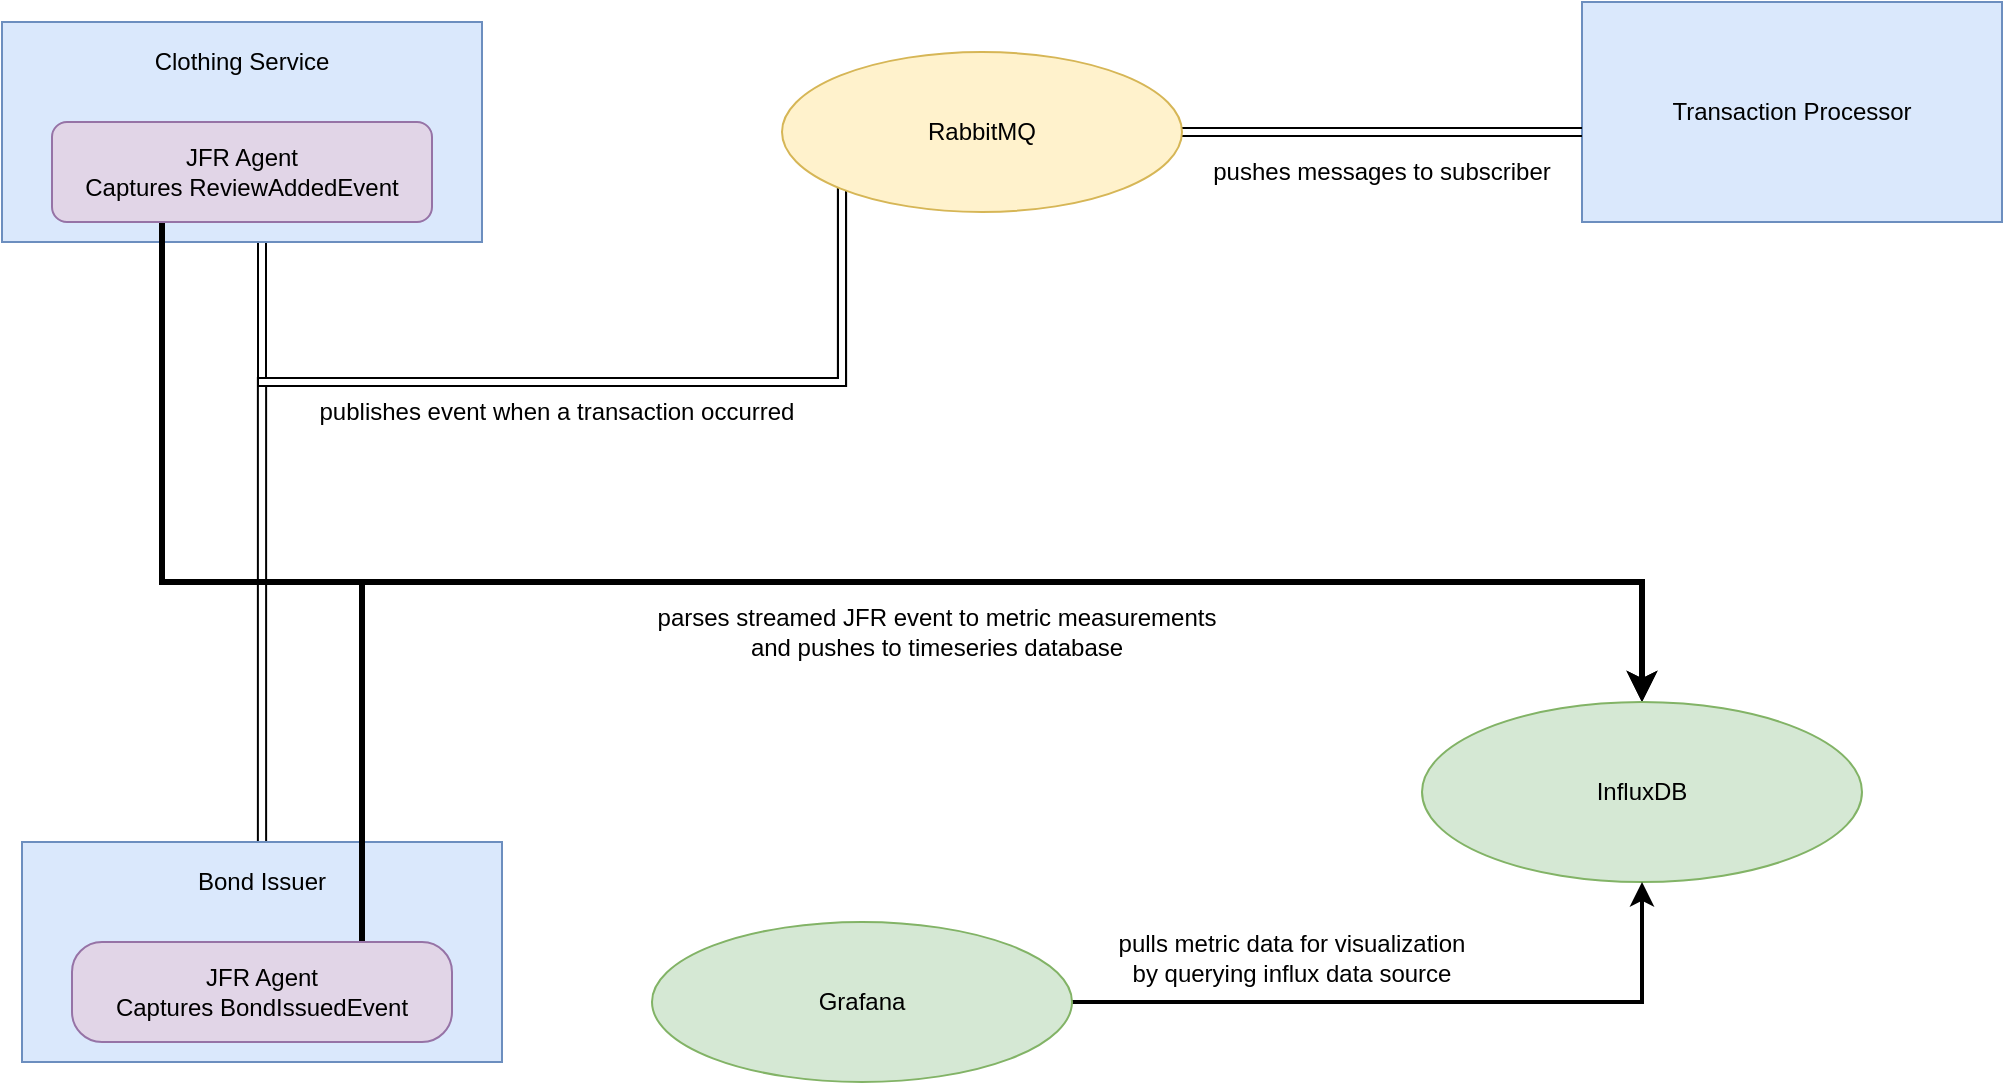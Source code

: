 <mxfile version="15.2.7" type="device"><diagram id="dmIUhJ5SqInnJm9YWMJC" name="Page-1"><mxGraphModel dx="1038" dy="489" grid="1" gridSize="10" guides="1" tooltips="1" connect="1" arrows="1" fold="1" page="1" pageScale="1" pageWidth="850" pageHeight="1100" math="0" shadow="0"><root><mxCell id="0"/><mxCell id="1" parent="0"/><mxCell id="EZZU-7-mDh_tKSpL9DvT-24" style="edgeStyle=orthogonalEdgeStyle;shape=link;rounded=0;orthogonalLoop=1;jettySize=auto;html=1;strokeWidth=1;width=4;entryX=0;entryY=0.5;entryDx=0;entryDy=0;" parent="1" source="EZZU-7-mDh_tKSpL9DvT-1" target="EZZU-7-mDh_tKSpL9DvT-23" edge="1"><mxGeometry relative="1" as="geometry"><mxPoint x="160" y="210" as="targetPoint"/><Array as="points"><mxPoint x="150" y="200"/><mxPoint x="440" y="200"/></Array></mxGeometry></mxCell><mxCell id="EZZU-7-mDh_tKSpL9DvT-1" value="&lt;div&gt;&lt;br&gt;&lt;/div&gt;" style="rounded=0;whiteSpace=wrap;html=1;fillColor=#dae8fc;strokeColor=#6c8ebf;align=center;" parent="1" vertex="1"><mxGeometry x="20" y="20" width="240" height="110" as="geometry"/></mxCell><mxCell id="EZZU-7-mDh_tKSpL9DvT-22" style="edgeStyle=orthogonalEdgeStyle;rounded=0;orthogonalLoop=1;jettySize=auto;html=1;strokeWidth=1;shape=link;width=4.118;entryX=0;entryY=0.5;entryDx=0;entryDy=0;" parent="1" source="EZZU-7-mDh_tKSpL9DvT-2" target="EZZU-7-mDh_tKSpL9DvT-23" edge="1"><mxGeometry relative="1" as="geometry"><mxPoint x="370" y="180" as="targetPoint"/><Array as="points"><mxPoint x="150" y="200"/><mxPoint x="440" y="200"/></Array></mxGeometry></mxCell><mxCell id="EZZU-7-mDh_tKSpL9DvT-2" value="&lt;p style=&quot;line-height: 120%&quot;&gt;&lt;br&gt;&lt;/p&gt;" style="rounded=0;whiteSpace=wrap;html=1;fillColor=#dae8fc;strokeColor=#6c8ebf;" parent="1" vertex="1"><mxGeometry x="30" y="430" width="240" height="110" as="geometry"/></mxCell><mxCell id="EZZU-7-mDh_tKSpL9DvT-3" value="Transaction Processor" style="rounded=0;whiteSpace=wrap;html=1;fillColor=#dae8fc;strokeColor=#6c8ebf;" parent="1" vertex="1"><mxGeometry x="810" y="10" width="210" height="110" as="geometry"/></mxCell><mxCell id="EZZU-7-mDh_tKSpL9DvT-17" style="edgeStyle=orthogonalEdgeStyle;rounded=0;orthogonalLoop=1;jettySize=auto;html=1;strokeWidth=3;entryX=0.5;entryY=0;entryDx=0;entryDy=0;" parent="1" source="EZZU-7-mDh_tKSpL9DvT-5" target="EZZU-7-mDh_tKSpL9DvT-11" edge="1"><mxGeometry relative="1" as="geometry"><mxPoint x="850" y="460" as="targetPoint"/><Array as="points"><mxPoint x="100" y="300"/><mxPoint x="840" y="300"/></Array></mxGeometry></mxCell><mxCell id="EZZU-7-mDh_tKSpL9DvT-5" value="JFR Agent&lt;br&gt;Captures ReviewAddedEvent" style="rounded=1;whiteSpace=wrap;html=1;fillColor=#e1d5e7;strokeColor=#9673a6;" parent="1" vertex="1"><mxGeometry x="45" y="70" width="190" height="50" as="geometry"/></mxCell><mxCell id="EZZU-7-mDh_tKSpL9DvT-20" style="edgeStyle=orthogonalEdgeStyle;rounded=0;orthogonalLoop=1;jettySize=auto;html=1;strokeWidth=3;entryX=0.5;entryY=0;entryDx=0;entryDy=0;" parent="1" source="EZZU-7-mDh_tKSpL9DvT-6" edge="1" target="EZZU-7-mDh_tKSpL9DvT-11"><mxGeometry relative="1" as="geometry"><mxPoint x="850" y="470" as="targetPoint"/><Array as="points"><mxPoint x="200" y="300"/><mxPoint x="840" y="300"/></Array></mxGeometry></mxCell><mxCell id="EZZU-7-mDh_tKSpL9DvT-6" value="JFR Agent&lt;br&gt;Captures BondIssuedEvent" style="rounded=1;whiteSpace=wrap;html=1;fillColor=#e1d5e7;strokeColor=#9673a6;arcSize=30;" parent="1" vertex="1"><mxGeometry x="55" y="480" width="190" height="50" as="geometry"/></mxCell><mxCell id="EZZU-7-mDh_tKSpL9DvT-8" value="Clothing Service" style="text;html=1;strokeColor=none;fillColor=none;align=center;verticalAlign=middle;whiteSpace=wrap;rounded=0;" parent="1" vertex="1"><mxGeometry x="75" y="30" width="130" height="20" as="geometry"/></mxCell><mxCell id="EZZU-7-mDh_tKSpL9DvT-9" value="Bond Issuer" style="text;html=1;strokeColor=none;fillColor=none;align=center;verticalAlign=middle;whiteSpace=wrap;rounded=0;" parent="1" vertex="1"><mxGeometry x="85" y="440" width="130" height="20" as="geometry"/></mxCell><mxCell id="EZZU-7-mDh_tKSpL9DvT-11" value="InfluxDB" style="ellipse;whiteSpace=wrap;html=1;fillColor=#d5e8d4;strokeColor=#82b366;" parent="1" vertex="1"><mxGeometry x="730" y="360" width="220" height="90" as="geometry"/></mxCell><mxCell id="EZZU-7-mDh_tKSpL9DvT-30" style="edgeStyle=orthogonalEdgeStyle;rounded=0;orthogonalLoop=1;jettySize=auto;html=1;entryX=0.5;entryY=1;entryDx=0;entryDy=0;strokeWidth=2;" parent="1" source="EZZU-7-mDh_tKSpL9DvT-12" target="EZZU-7-mDh_tKSpL9DvT-11" edge="1"><mxGeometry relative="1" as="geometry"><Array as="points"><mxPoint x="840" y="510"/></Array></mxGeometry></mxCell><mxCell id="EZZU-7-mDh_tKSpL9DvT-12" value="Grafana" style="ellipse;whiteSpace=wrap;html=1;fillColor=#d5e8d4;strokeColor=#82b366;" parent="1" vertex="1"><mxGeometry x="345" y="470" width="210" height="80" as="geometry"/></mxCell><mxCell id="EZZU-7-mDh_tKSpL9DvT-13" style="edgeStyle=orthogonalEdgeStyle;rounded=0;orthogonalLoop=1;jettySize=auto;html=1;exitX=0.5;exitY=1;exitDx=0;exitDy=0;" parent="1" source="EZZU-7-mDh_tKSpL9DvT-9" target="EZZU-7-mDh_tKSpL9DvT-9" edge="1"><mxGeometry relative="1" as="geometry"/></mxCell><mxCell id="EZZU-7-mDh_tKSpL9DvT-15" value="pulls metric data for visualization by querying influx data source&lt;br&gt;" style="text;html=1;strokeColor=none;fillColor=none;align=center;verticalAlign=middle;whiteSpace=wrap;rounded=0;" parent="1" vertex="1"><mxGeometry x="570" y="470" width="190" height="35" as="geometry"/></mxCell><mxCell id="EZZU-7-mDh_tKSpL9DvT-18" value="parses streamed JFR event to metric measurements and pushes to timeseries database" style="text;html=1;strokeColor=none;fillColor=none;align=center;verticalAlign=middle;whiteSpace=wrap;rounded=0;" parent="1" vertex="1"><mxGeometry x="340" y="290" width="295" height="70" as="geometry"/></mxCell><mxCell id="EZZU-7-mDh_tKSpL9DvT-19" style="edgeStyle=orthogonalEdgeStyle;rounded=0;orthogonalLoop=1;jettySize=auto;html=1;exitX=0.5;exitY=1;exitDx=0;exitDy=0;strokeWidth=3;" parent="1" source="EZZU-7-mDh_tKSpL9DvT-15" target="EZZU-7-mDh_tKSpL9DvT-15" edge="1"><mxGeometry relative="1" as="geometry"/></mxCell><mxCell id="ElJCSVgXnhgLcnvN2lR2-1" style="edgeStyle=orthogonalEdgeStyle;shape=link;rounded=0;orthogonalLoop=1;jettySize=auto;html=1;strokeColor=#000000;" edge="1" parent="1" source="EZZU-7-mDh_tKSpL9DvT-23" target="EZZU-7-mDh_tKSpL9DvT-3"><mxGeometry relative="1" as="geometry"><Array as="points"><mxPoint x="760" y="75"/><mxPoint x="760" y="75"/></Array></mxGeometry></mxCell><mxCell id="EZZU-7-mDh_tKSpL9DvT-23" value="RabbitMQ" style="ellipse;whiteSpace=wrap;html=1;fillColor=#fff2cc;strokeColor=#d6b656;" parent="1" vertex="1"><mxGeometry x="410" y="35" width="200" height="80" as="geometry"/></mxCell><mxCell id="EZZU-7-mDh_tKSpL9DvT-25" value="publishes event when a transaction occurred" style="text;html=1;strokeColor=none;fillColor=none;align=center;verticalAlign=middle;whiteSpace=wrap;rounded=0;" parent="1" vertex="1"><mxGeometry x="170" y="190" width="255" height="50" as="geometry"/></mxCell><mxCell id="EZZU-7-mDh_tKSpL9DvT-31" value="pushes messages to subscriber" style="text;html=1;strokeColor=none;fillColor=none;align=center;verticalAlign=middle;whiteSpace=wrap;rounded=0;" parent="1" vertex="1"><mxGeometry x="600" y="80" width="220" height="30" as="geometry"/></mxCell></root></mxGraphModel></diagram></mxfile>